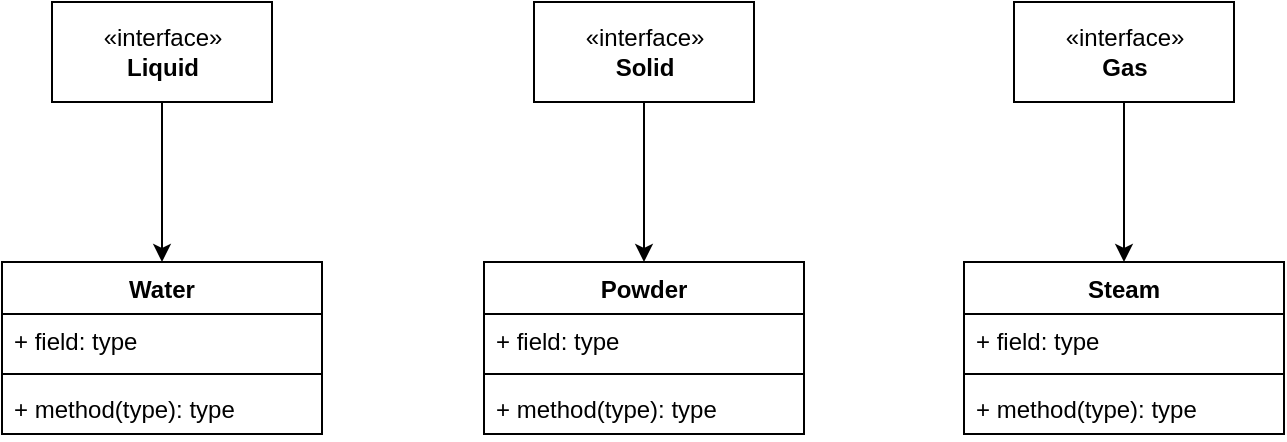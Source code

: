 <mxfile version="20.3.7" type="device"><diagram id="jENpuPgZxXO1EWkFSnCC" name="Page-1"><mxGraphModel dx="782" dy="379" grid="1" gridSize="10" guides="1" tooltips="1" connect="1" arrows="1" fold="1" page="1" pageScale="1" pageWidth="850" pageHeight="1100" math="0" shadow="0"><root><mxCell id="0"/><mxCell id="1" parent="0"/><mxCell id="8OleMWtE9S2BR3HbtOMO-18" style="edgeStyle=orthogonalEdgeStyle;rounded=0;orthogonalLoop=1;jettySize=auto;html=1;" edge="1" parent="1" source="8OleMWtE9S2BR3HbtOMO-1" target="8OleMWtE9S2BR3HbtOMO-12"><mxGeometry relative="1" as="geometry"/></mxCell><mxCell id="8OleMWtE9S2BR3HbtOMO-1" value="«interface»&lt;br&gt;&lt;b&gt;Liquid&lt;/b&gt;" style="html=1;" vertex="1" parent="1"><mxGeometry x="99" y="70" width="110" height="50" as="geometry"/></mxCell><mxCell id="8OleMWtE9S2BR3HbtOMO-24" style="edgeStyle=orthogonalEdgeStyle;rounded=0;orthogonalLoop=1;jettySize=auto;html=1;" edge="1" parent="1" source="8OleMWtE9S2BR3HbtOMO-2" target="8OleMWtE9S2BR3HbtOMO-19"><mxGeometry relative="1" as="geometry"/></mxCell><mxCell id="8OleMWtE9S2BR3HbtOMO-2" value="«interface»&lt;br&gt;&lt;b&gt;Solid&lt;/b&gt;" style="html=1;" vertex="1" parent="1"><mxGeometry x="340" y="70" width="110" height="50" as="geometry"/></mxCell><mxCell id="8OleMWtE9S2BR3HbtOMO-5" value="" style="edgeStyle=orthogonalEdgeStyle;rounded=0;orthogonalLoop=1;jettySize=auto;html=1;" edge="1" parent="1" source="8OleMWtE9S2BR3HbtOMO-3" target="8OleMWtE9S2BR3HbtOMO-25"><mxGeometry relative="1" as="geometry"><mxPoint x="635" y="200" as="targetPoint"/></mxGeometry></mxCell><mxCell id="8OleMWtE9S2BR3HbtOMO-3" value="«interface»&lt;br&gt;&lt;b&gt;Gas&lt;/b&gt;" style="html=1;" vertex="1" parent="1"><mxGeometry x="580" y="70" width="110" height="50" as="geometry"/></mxCell><mxCell id="8OleMWtE9S2BR3HbtOMO-12" value="Water" style="swimlane;fontStyle=1;align=center;verticalAlign=top;childLayout=stackLayout;horizontal=1;startSize=26;horizontalStack=0;resizeParent=1;resizeParentMax=0;resizeLast=0;collapsible=1;marginBottom=0;" vertex="1" parent="1"><mxGeometry x="74" y="200" width="160" height="86" as="geometry"/></mxCell><mxCell id="8OleMWtE9S2BR3HbtOMO-13" value="+ field: type" style="text;strokeColor=none;fillColor=none;align=left;verticalAlign=top;spacingLeft=4;spacingRight=4;overflow=hidden;rotatable=0;points=[[0,0.5],[1,0.5]];portConstraint=eastwest;" vertex="1" parent="8OleMWtE9S2BR3HbtOMO-12"><mxGeometry y="26" width="160" height="26" as="geometry"/></mxCell><mxCell id="8OleMWtE9S2BR3HbtOMO-14" value="" style="line;strokeWidth=1;fillColor=none;align=left;verticalAlign=middle;spacingTop=-1;spacingLeft=3;spacingRight=3;rotatable=0;labelPosition=right;points=[];portConstraint=eastwest;strokeColor=inherit;" vertex="1" parent="8OleMWtE9S2BR3HbtOMO-12"><mxGeometry y="52" width="160" height="8" as="geometry"/></mxCell><mxCell id="8OleMWtE9S2BR3HbtOMO-15" value="+ method(type): type" style="text;strokeColor=none;fillColor=none;align=left;verticalAlign=top;spacingLeft=4;spacingRight=4;overflow=hidden;rotatable=0;points=[[0,0.5],[1,0.5]];portConstraint=eastwest;" vertex="1" parent="8OleMWtE9S2BR3HbtOMO-12"><mxGeometry y="60" width="160" height="26" as="geometry"/></mxCell><mxCell id="8OleMWtE9S2BR3HbtOMO-19" value="Powder" style="swimlane;fontStyle=1;align=center;verticalAlign=top;childLayout=stackLayout;horizontal=1;startSize=26;horizontalStack=0;resizeParent=1;resizeParentMax=0;resizeLast=0;collapsible=1;marginBottom=0;" vertex="1" parent="1"><mxGeometry x="315" y="200" width="160" height="86" as="geometry"/></mxCell><mxCell id="8OleMWtE9S2BR3HbtOMO-20" value="+ field: type" style="text;strokeColor=none;fillColor=none;align=left;verticalAlign=top;spacingLeft=4;spacingRight=4;overflow=hidden;rotatable=0;points=[[0,0.5],[1,0.5]];portConstraint=eastwest;" vertex="1" parent="8OleMWtE9S2BR3HbtOMO-19"><mxGeometry y="26" width="160" height="26" as="geometry"/></mxCell><mxCell id="8OleMWtE9S2BR3HbtOMO-21" value="" style="line;strokeWidth=1;fillColor=none;align=left;verticalAlign=middle;spacingTop=-1;spacingLeft=3;spacingRight=3;rotatable=0;labelPosition=right;points=[];portConstraint=eastwest;strokeColor=inherit;" vertex="1" parent="8OleMWtE9S2BR3HbtOMO-19"><mxGeometry y="52" width="160" height="8" as="geometry"/></mxCell><mxCell id="8OleMWtE9S2BR3HbtOMO-22" value="+ method(type): type" style="text;strokeColor=none;fillColor=none;align=left;verticalAlign=top;spacingLeft=4;spacingRight=4;overflow=hidden;rotatable=0;points=[[0,0.5],[1,0.5]];portConstraint=eastwest;" vertex="1" parent="8OleMWtE9S2BR3HbtOMO-19"><mxGeometry y="60" width="160" height="26" as="geometry"/></mxCell><mxCell id="8OleMWtE9S2BR3HbtOMO-25" value="Steam" style="swimlane;fontStyle=1;align=center;verticalAlign=top;childLayout=stackLayout;horizontal=1;startSize=26;horizontalStack=0;resizeParent=1;resizeParentMax=0;resizeLast=0;collapsible=1;marginBottom=0;" vertex="1" parent="1"><mxGeometry x="555" y="200" width="160" height="86" as="geometry"/></mxCell><mxCell id="8OleMWtE9S2BR3HbtOMO-26" value="+ field: type" style="text;strokeColor=none;fillColor=none;align=left;verticalAlign=top;spacingLeft=4;spacingRight=4;overflow=hidden;rotatable=0;points=[[0,0.5],[1,0.5]];portConstraint=eastwest;" vertex="1" parent="8OleMWtE9S2BR3HbtOMO-25"><mxGeometry y="26" width="160" height="26" as="geometry"/></mxCell><mxCell id="8OleMWtE9S2BR3HbtOMO-27" value="" style="line;strokeWidth=1;fillColor=none;align=left;verticalAlign=middle;spacingTop=-1;spacingLeft=3;spacingRight=3;rotatable=0;labelPosition=right;points=[];portConstraint=eastwest;strokeColor=inherit;" vertex="1" parent="8OleMWtE9S2BR3HbtOMO-25"><mxGeometry y="52" width="160" height="8" as="geometry"/></mxCell><mxCell id="8OleMWtE9S2BR3HbtOMO-28" value="+ method(type): type" style="text;strokeColor=none;fillColor=none;align=left;verticalAlign=top;spacingLeft=4;spacingRight=4;overflow=hidden;rotatable=0;points=[[0,0.5],[1,0.5]];portConstraint=eastwest;" vertex="1" parent="8OleMWtE9S2BR3HbtOMO-25"><mxGeometry y="60" width="160" height="26" as="geometry"/></mxCell></root></mxGraphModel></diagram></mxfile>